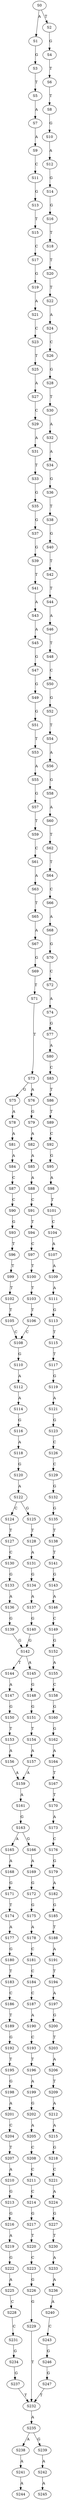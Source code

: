 strict digraph  {
	S0 -> S1 [ label = A ];
	S0 -> S2 [ label = T ];
	S1 -> S3 [ label = G ];
	S2 -> S4 [ label = G ];
	S3 -> S5 [ label = T ];
	S4 -> S6 [ label = T ];
	S5 -> S7 [ label = A ];
	S6 -> S8 [ label = T ];
	S7 -> S9 [ label = A ];
	S8 -> S10 [ label = G ];
	S9 -> S11 [ label = C ];
	S10 -> S12 [ label = A ];
	S11 -> S13 [ label = G ];
	S12 -> S14 [ label = G ];
	S13 -> S15 [ label = T ];
	S14 -> S16 [ label = G ];
	S15 -> S17 [ label = C ];
	S16 -> S18 [ label = T ];
	S17 -> S19 [ label = G ];
	S18 -> S20 [ label = T ];
	S19 -> S21 [ label = A ];
	S20 -> S22 [ label = T ];
	S21 -> S23 [ label = C ];
	S22 -> S24 [ label = A ];
	S23 -> S25 [ label = T ];
	S24 -> S26 [ label = C ];
	S25 -> S27 [ label = A ];
	S26 -> S28 [ label = G ];
	S27 -> S29 [ label = C ];
	S28 -> S30 [ label = T ];
	S29 -> S31 [ label = A ];
	S30 -> S32 [ label = A ];
	S31 -> S33 [ label = T ];
	S32 -> S34 [ label = A ];
	S33 -> S35 [ label = G ];
	S34 -> S36 [ label = G ];
	S35 -> S37 [ label = G ];
	S36 -> S38 [ label = T ];
	S37 -> S39 [ label = G ];
	S38 -> S40 [ label = G ];
	S39 -> S41 [ label = T ];
	S40 -> S42 [ label = T ];
	S41 -> S43 [ label = A ];
	S42 -> S44 [ label = T ];
	S43 -> S45 [ label = A ];
	S44 -> S46 [ label = A ];
	S45 -> S47 [ label = G ];
	S46 -> S48 [ label = T ];
	S47 -> S49 [ label = G ];
	S48 -> S50 [ label = C ];
	S49 -> S51 [ label = G ];
	S50 -> S52 [ label = G ];
	S51 -> S53 [ label = T ];
	S52 -> S54 [ label = T ];
	S53 -> S55 [ label = A ];
	S54 -> S56 [ label = A ];
	S55 -> S57 [ label = G ];
	S56 -> S58 [ label = G ];
	S57 -> S59 [ label = T ];
	S58 -> S60 [ label = A ];
	S59 -> S61 [ label = C ];
	S60 -> S62 [ label = T ];
	S61 -> S63 [ label = A ];
	S62 -> S64 [ label = T ];
	S63 -> S65 [ label = T ];
	S64 -> S66 [ label = C ];
	S65 -> S67 [ label = A ];
	S66 -> S68 [ label = A ];
	S67 -> S69 [ label = G ];
	S68 -> S70 [ label = G ];
	S69 -> S71 [ label = T ];
	S70 -> S72 [ label = C ];
	S71 -> S73 [ label = T ];
	S72 -> S74 [ label = A ];
	S73 -> S75 [ label = G ];
	S73 -> S76 [ label = A ];
	S74 -> S77 [ label = G ];
	S75 -> S78 [ label = A ];
	S76 -> S79 [ label = G ];
	S77 -> S80 [ label = A ];
	S78 -> S81 [ label = A ];
	S79 -> S82 [ label = A ];
	S80 -> S83 [ label = C ];
	S81 -> S84 [ label = A ];
	S82 -> S85 [ label = A ];
	S83 -> S86 [ label = T ];
	S84 -> S87 [ label = C ];
	S85 -> S88 [ label = A ];
	S86 -> S89 [ label = T ];
	S87 -> S90 [ label = C ];
	S88 -> S91 [ label = C ];
	S89 -> S92 [ label = C ];
	S90 -> S93 [ label = G ];
	S91 -> S94 [ label = T ];
	S92 -> S95 [ label = G ];
	S93 -> S96 [ label = T ];
	S94 -> S97 [ label = C ];
	S95 -> S98 [ label = A ];
	S96 -> S99 [ label = T ];
	S97 -> S100 [ label = T ];
	S98 -> S101 [ label = T ];
	S99 -> S102 [ label = T ];
	S100 -> S103 [ label = T ];
	S101 -> S104 [ label = C ];
	S102 -> S105 [ label = T ];
	S103 -> S106 [ label = T ];
	S104 -> S107 [ label = A ];
	S105 -> S108 [ label = C ];
	S106 -> S108 [ label = C ];
	S107 -> S109 [ label = A ];
	S108 -> S110 [ label = G ];
	S109 -> S111 [ label = A ];
	S110 -> S112 [ label = A ];
	S111 -> S113 [ label = G ];
	S112 -> S114 [ label = A ];
	S113 -> S115 [ label = T ];
	S114 -> S116 [ label = G ];
	S115 -> S117 [ label = T ];
	S116 -> S118 [ label = A ];
	S117 -> S119 [ label = G ];
	S118 -> S120 [ label = G ];
	S119 -> S121 [ label = A ];
	S120 -> S122 [ label = A ];
	S121 -> S123 [ label = G ];
	S122 -> S124 [ label = C ];
	S122 -> S125 [ label = G ];
	S123 -> S126 [ label = C ];
	S124 -> S127 [ label = T ];
	S125 -> S128 [ label = T ];
	S126 -> S129 [ label = C ];
	S127 -> S130 [ label = C ];
	S128 -> S131 [ label = A ];
	S129 -> S132 [ label = G ];
	S130 -> S133 [ label = G ];
	S131 -> S134 [ label = G ];
	S132 -> S135 [ label = G ];
	S133 -> S136 [ label = A ];
	S134 -> S137 [ label = A ];
	S135 -> S138 [ label = T ];
	S136 -> S139 [ label = G ];
	S137 -> S140 [ label = G ];
	S138 -> S141 [ label = T ];
	S139 -> S142 [ label = G ];
	S140 -> S142 [ label = G ];
	S141 -> S143 [ label = G ];
	S142 -> S144 [ label = T ];
	S142 -> S145 [ label = A ];
	S143 -> S146 [ label = A ];
	S144 -> S147 [ label = A ];
	S145 -> S148 [ label = G ];
	S146 -> S149 [ label = C ];
	S147 -> S150 [ label = G ];
	S148 -> S151 [ label = G ];
	S149 -> S152 [ label = G ];
	S150 -> S153 [ label = T ];
	S151 -> S154 [ label = T ];
	S152 -> S155 [ label = A ];
	S153 -> S156 [ label = A ];
	S154 -> S157 [ label = A ];
	S155 -> S158 [ label = C ];
	S156 -> S159 [ label = A ];
	S157 -> S159 [ label = A ];
	S158 -> S160 [ label = G ];
	S159 -> S161 [ label = A ];
	S160 -> S162 [ label = G ];
	S161 -> S163 [ label = G ];
	S162 -> S164 [ label = A ];
	S163 -> S165 [ label = A ];
	S163 -> S166 [ label = G ];
	S164 -> S167 [ label = T ];
	S165 -> S168 [ label = A ];
	S166 -> S169 [ label = A ];
	S167 -> S170 [ label = T ];
	S168 -> S171 [ label = G ];
	S169 -> S172 [ label = G ];
	S170 -> S173 [ label = A ];
	S171 -> S174 [ label = T ];
	S172 -> S175 [ label = G ];
	S173 -> S176 [ label = C ];
	S174 -> S177 [ label = A ];
	S175 -> S178 [ label = A ];
	S176 -> S179 [ label = G ];
	S177 -> S180 [ label = G ];
	S178 -> S181 [ label = C ];
	S179 -> S182 [ label = A ];
	S180 -> S183 [ label = T ];
	S181 -> S184 [ label = C ];
	S182 -> S185 [ label = G ];
	S183 -> S186 [ label = C ];
	S184 -> S187 [ label = C ];
	S185 -> S188 [ label = T ];
	S186 -> S189 [ label = T ];
	S187 -> S190 [ label = A ];
	S188 -> S191 [ label = A ];
	S189 -> S192 [ label = G ];
	S190 -> S193 [ label = C ];
	S191 -> S194 [ label = T ];
	S192 -> S195 [ label = T ];
	S193 -> S196 [ label = T ];
	S194 -> S197 [ label = A ];
	S195 -> S198 [ label = G ];
	S196 -> S199 [ label = A ];
	S197 -> S200 [ label = G ];
	S198 -> S201 [ label = A ];
	S199 -> S202 [ label = G ];
	S200 -> S203 [ label = T ];
	S201 -> S204 [ label = C ];
	S202 -> S205 [ label = A ];
	S203 -> S206 [ label = A ];
	S204 -> S207 [ label = T ];
	S205 -> S208 [ label = C ];
	S206 -> S209 [ label = T ];
	S207 -> S210 [ label = A ];
	S208 -> S211 [ label = C ];
	S209 -> S212 [ label = A ];
	S210 -> S213 [ label = G ];
	S211 -> S214 [ label = C ];
	S212 -> S215 [ label = A ];
	S213 -> S216 [ label = G ];
	S214 -> S217 [ label = G ];
	S215 -> S218 [ label = G ];
	S216 -> S219 [ label = A ];
	S217 -> S220 [ label = T ];
	S218 -> S221 [ label = C ];
	S219 -> S222 [ label = G ];
	S220 -> S223 [ label = C ];
	S221 -> S224 [ label = A ];
	S222 -> S225 [ label = A ];
	S223 -> S226 [ label = G ];
	S224 -> S227 [ label = G ];
	S225 -> S228 [ label = C ];
	S226 -> S229 [ label = G ];
	S227 -> S230 [ label = T ];
	S228 -> S231 [ label = C ];
	S229 -> S232 [ label = T ];
	S230 -> S233 [ label = A ];
	S231 -> S234 [ label = G ];
	S232 -> S235 [ label = A ];
	S233 -> S236 [ label = A ];
	S234 -> S237 [ label = G ];
	S235 -> S238 [ label = A ];
	S235 -> S239 [ label = G ];
	S236 -> S240 [ label = A ];
	S237 -> S232 [ label = T ];
	S238 -> S241 [ label = A ];
	S239 -> S242 [ label = A ];
	S240 -> S243 [ label = C ];
	S241 -> S244 [ label = A ];
	S242 -> S245 [ label = A ];
	S243 -> S246 [ label = G ];
	S246 -> S247 [ label = G ];
	S247 -> S232 [ label = T ];
}
